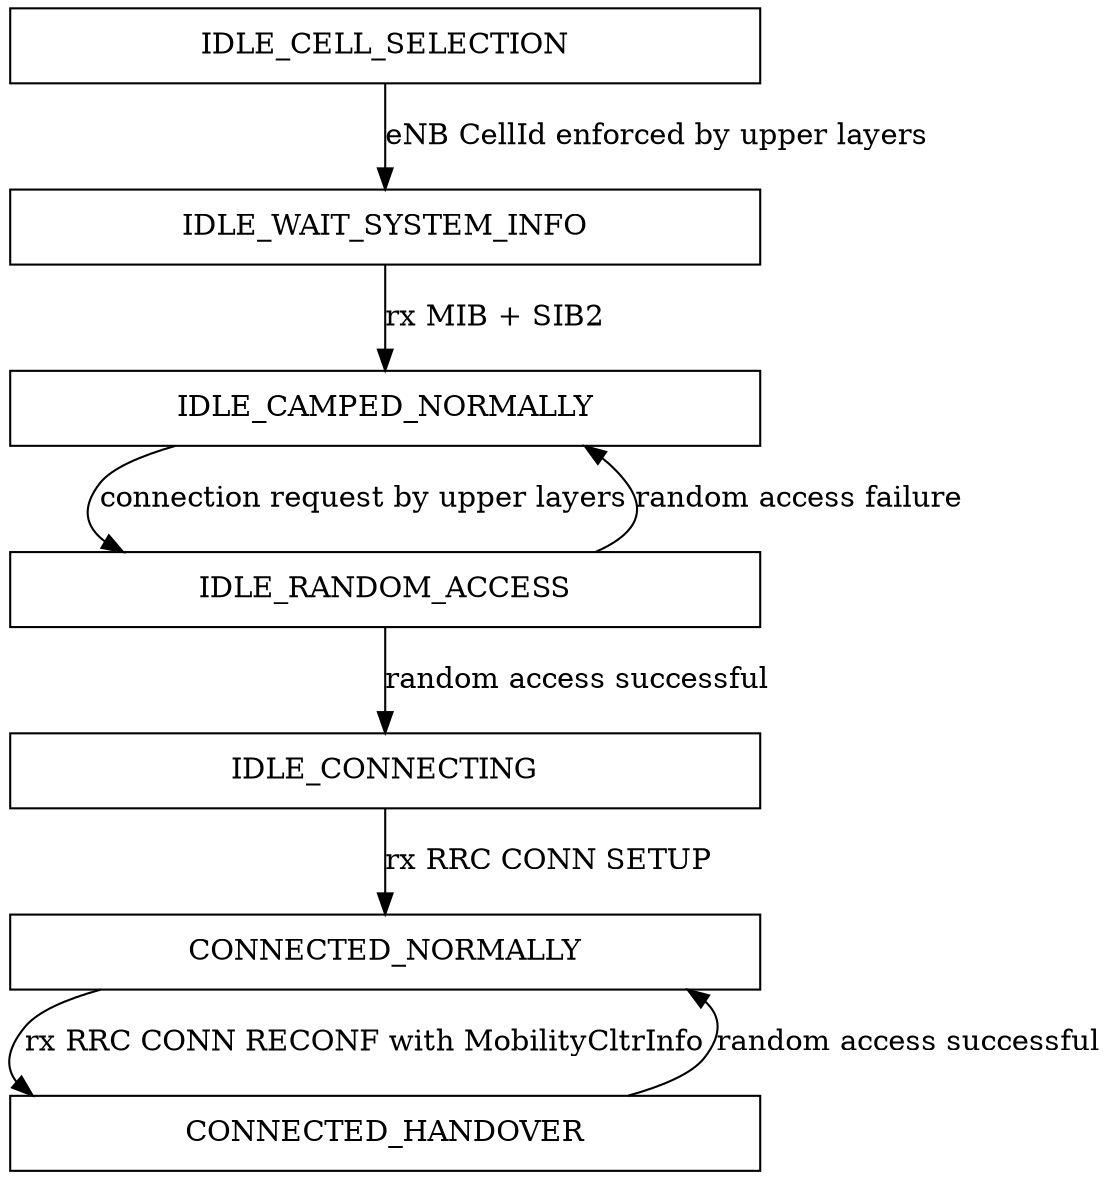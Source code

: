 digraph LteRrcStates {


IDLE_CELL_SELECTION [shape="box",width=5]
IDLE_WAIT_SYSTEM_INFO [shape="box",width=5]
IDLE_CAMPED_NORMALLY [shape="box",width=5]
IDLE_RANDOM_ACCESS [shape="box",width=5]
IDLE_CONNECTING [shape="box",width=5]
CONNECTED_NORMALLY [shape="box",width=5]
CONNECTED_HANDOVER [shape="box",width=5]


IDLE_CELL_SELECTION -> IDLE_WAIT_SYSTEM_INFO  [label="eNB CellId enforced by upper layers"]
IDLE_WAIT_SYSTEM_INFO -> IDLE_CAMPED_NORMALLY [label="rx MIB + SIB2"]
IDLE_CAMPED_NORMALLY -> IDLE_RANDOM_ACCESS [label="connection request by upper layers"]
IDLE_RANDOM_ACCESS -> IDLE_CONNECTING  [label="random access successful"]
IDLE_RANDOM_ACCESS -> IDLE_CAMPED_NORMALLY  [label="random access failure"]
IDLE_CONNECTING -> CONNECTED_NORMALLY [label="rx RRC CONN SETUP"]
CONNECTED_NORMALLY -> CONNECTED_HANDOVER [label="rx RRC CONN RECONF with MobilityCltrInfo"]
CONNECTED_HANDOVER -> CONNECTED_NORMALLY [label="random access successful"]

}
